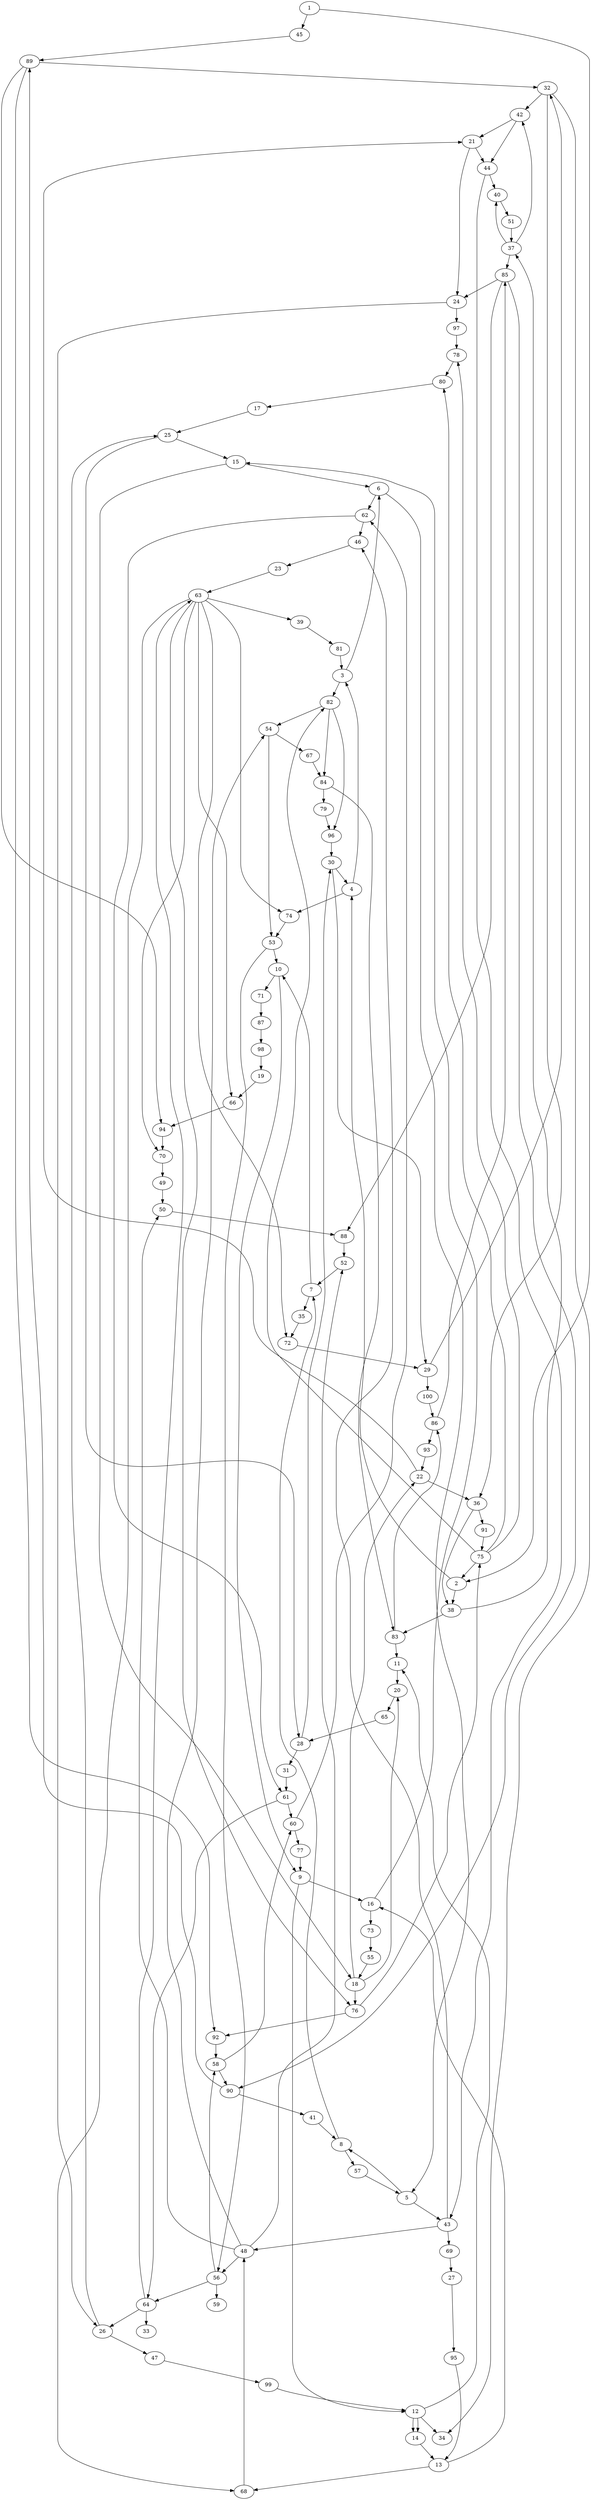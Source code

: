 // The Round Graph
digraph DFS {
	1 -> 45
	45 -> 89
	89 -> 32
	32 -> 42
	42 -> 21
	21 -> 44
	44 -> 40
	40 -> 51
	51 -> 37
	37 -> 85
	85 -> 24
	24 -> 97
	97 -> 78
	78 -> 80
	80 -> 17
	17 -> 25
	25 -> 15
	15 -> 6
	6 -> 62
	62 -> 46
	46 -> 23
	23 -> 63
	63 -> 39
	39 -> 81
	81 -> 3
	3 -> 82
	82 -> 54
	54 -> 67
	67 -> 84
	84 -> 79
	79 -> 96
	96 -> 30
	30 -> 4
	4 -> 74
	74 -> 53
	53 -> 10
	10 -> 71
	71 -> 87
	87 -> 98
	98 -> 19
	19 -> 66
	66 -> 94
	94 -> 70
	70 -> 49
	49 -> 50
	50 -> 88
	88 -> 52
	52 -> 7
	7 -> 35
	35 -> 72
	72 -> 29
	29 -> 100
	100 -> 86
	86 -> 93
	93 -> 22
	22 -> 36
	36 -> 91
	91 -> 75
	75 -> 2
	2 -> 38
	38 -> 83
	83 -> 11
	11 -> 20
	20 -> 65
	65 -> 28
	28 -> 31
	31 -> 61
	61 -> 60
	60 -> 77
	77 -> 9
	9 -> 16
	16 -> 73
	73 -> 55
	55 -> 18
	18 -> 76
	76 -> 92
	92 -> 58
	58 -> 90
	90 -> 41
	41 -> 8
	8 -> 57
	57 -> 5
	5 -> 43
	43 -> 69
	69 -> 27
	27 -> 95
	95 -> 13
	13 -> 68
	68 -> 48
	48 -> 56
	56 -> 59
	56 -> 64
	64 -> 33
	64 -> 26
	26 -> 47
	47 -> 99
	99 -> 12
	12 -> 14
	12 -> 34
	1 -> 2
	2 -> 4
	4 -> 3
	3 -> 6
	6 -> 5
	5 -> 8
	8 -> 7
	7 -> 10
	10 -> 9
	9 -> 12
	12 -> 11
	12 -> 14
	14 -> 13
	13 -> 16
	16 -> 15
	15 -> 18
	18 -> 20
	18 -> 22
	22 -> 21
	21 -> 24
	24 -> 26
	26 -> 25
	25 -> 28
	28 -> 30
	30 -> 29
	29 -> 32
	32 -> 34
	32 -> 36
	36 -> 38
	38 -> 37
	37 -> 40
	37 -> 42
	42 -> 44
	44 -> 43
	43 -> 46
	43 -> 48
	48 -> 50
	48 -> 52
	48 -> 54
	54 -> 53
	53 -> 56
	56 -> 58
	58 -> 60
	60 -> 62
	62 -> 61
	61 -> 64
	64 -> 63
	63 -> 66
	63 -> 68
	63 -> 70
	63 -> 72
	63 -> 74
	63 -> 76
	76 -> 75
	75 -> 78
	75 -> 80
	75 -> 82
	82 -> 84
	84 -> 83
	83 -> 86
	86 -> 85
	85 -> 88
	85 -> 90
	90 -> 89
	89 -> 92
	89 -> 94
	82 -> 96
}

